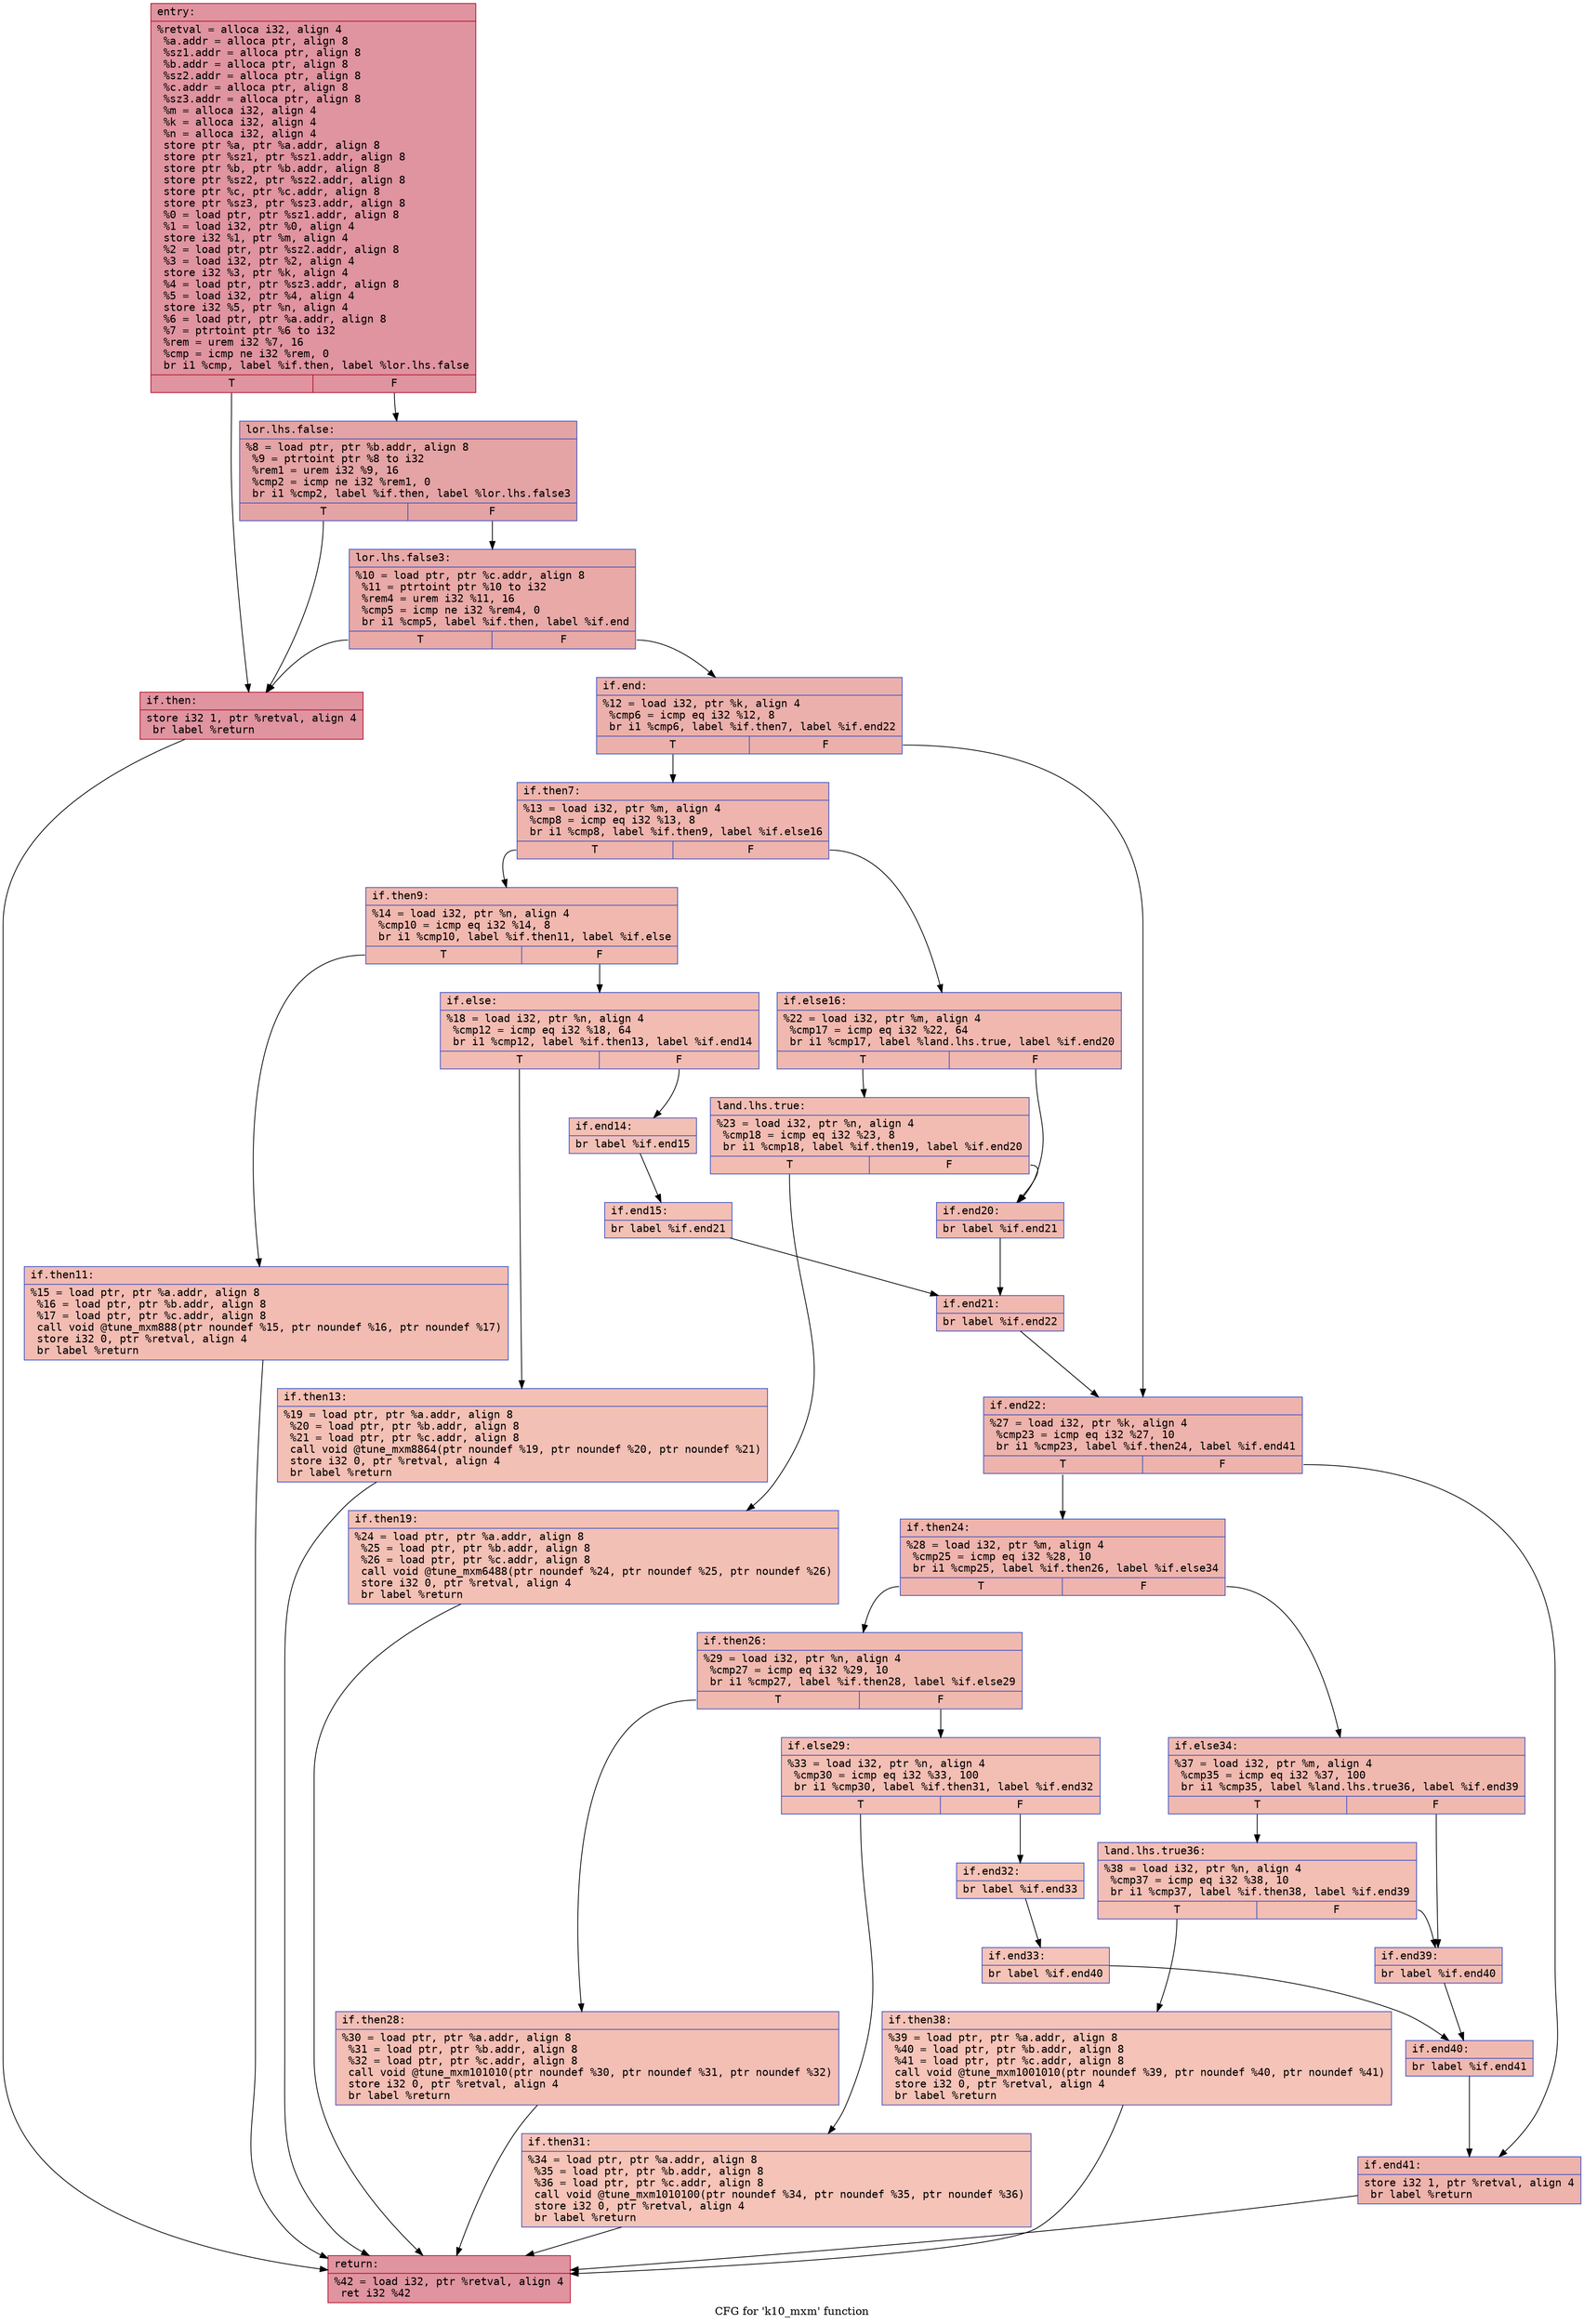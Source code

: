 digraph "CFG for 'k10_mxm' function" {
	label="CFG for 'k10_mxm' function";

	Node0x55cdc939ccc0 [shape=record,color="#b70d28ff", style=filled, fillcolor="#b70d2870" fontname="Courier",label="{entry:\l|  %retval = alloca i32, align 4\l  %a.addr = alloca ptr, align 8\l  %sz1.addr = alloca ptr, align 8\l  %b.addr = alloca ptr, align 8\l  %sz2.addr = alloca ptr, align 8\l  %c.addr = alloca ptr, align 8\l  %sz3.addr = alloca ptr, align 8\l  %m = alloca i32, align 4\l  %k = alloca i32, align 4\l  %n = alloca i32, align 4\l  store ptr %a, ptr %a.addr, align 8\l  store ptr %sz1, ptr %sz1.addr, align 8\l  store ptr %b, ptr %b.addr, align 8\l  store ptr %sz2, ptr %sz2.addr, align 8\l  store ptr %c, ptr %c.addr, align 8\l  store ptr %sz3, ptr %sz3.addr, align 8\l  %0 = load ptr, ptr %sz1.addr, align 8\l  %1 = load i32, ptr %0, align 4\l  store i32 %1, ptr %m, align 4\l  %2 = load ptr, ptr %sz2.addr, align 8\l  %3 = load i32, ptr %2, align 4\l  store i32 %3, ptr %k, align 4\l  %4 = load ptr, ptr %sz3.addr, align 8\l  %5 = load i32, ptr %4, align 4\l  store i32 %5, ptr %n, align 4\l  %6 = load ptr, ptr %a.addr, align 8\l  %7 = ptrtoint ptr %6 to i32\l  %rem = urem i32 %7, 16\l  %cmp = icmp ne i32 %rem, 0\l  br i1 %cmp, label %if.then, label %lor.lhs.false\l|{<s0>T|<s1>F}}"];
	Node0x55cdc939ccc0:s0 -> Node0x55cdc93a06d0[tooltip="entry -> if.then\nProbability 62.50%" ];
	Node0x55cdc939ccc0:s1 -> Node0x55cdc93a0740[tooltip="entry -> lor.lhs.false\nProbability 37.50%" ];
	Node0x55cdc93a0740 [shape=record,color="#3d50c3ff", style=filled, fillcolor="#c32e3170" fontname="Courier",label="{lor.lhs.false:\l|  %8 = load ptr, ptr %b.addr, align 8\l  %9 = ptrtoint ptr %8 to i32\l  %rem1 = urem i32 %9, 16\l  %cmp2 = icmp ne i32 %rem1, 0\l  br i1 %cmp2, label %if.then, label %lor.lhs.false3\l|{<s0>T|<s1>F}}"];
	Node0x55cdc93a0740:s0 -> Node0x55cdc93a06d0[tooltip="lor.lhs.false -> if.then\nProbability 62.50%" ];
	Node0x55cdc93a0740:s1 -> Node0x55cdc93a0ac0[tooltip="lor.lhs.false -> lor.lhs.false3\nProbability 37.50%" ];
	Node0x55cdc93a0ac0 [shape=record,color="#3d50c3ff", style=filled, fillcolor="#ca3b3770" fontname="Courier",label="{lor.lhs.false3:\l|  %10 = load ptr, ptr %c.addr, align 8\l  %11 = ptrtoint ptr %10 to i32\l  %rem4 = urem i32 %11, 16\l  %cmp5 = icmp ne i32 %rem4, 0\l  br i1 %cmp5, label %if.then, label %if.end\l|{<s0>T|<s1>F}}"];
	Node0x55cdc93a0ac0:s0 -> Node0x55cdc93a06d0[tooltip="lor.lhs.false3 -> if.then\nProbability 62.50%" ];
	Node0x55cdc93a0ac0:s1 -> Node0x55cdc93a1160[tooltip="lor.lhs.false3 -> if.end\nProbability 37.50%" ];
	Node0x55cdc93a06d0 [shape=record,color="#b70d28ff", style=filled, fillcolor="#b70d2870" fontname="Courier",label="{if.then:\l|  store i32 1, ptr %retval, align 4\l  br label %return\l}"];
	Node0x55cdc93a06d0 -> Node0x55cdc93a1320[tooltip="if.then -> return\nProbability 100.00%" ];
	Node0x55cdc93a1160 [shape=record,color="#3d50c3ff", style=filled, fillcolor="#d24b4070" fontname="Courier",label="{if.end:\l|  %12 = load i32, ptr %k, align 4\l  %cmp6 = icmp eq i32 %12, 8\l  br i1 %cmp6, label %if.then7, label %if.end22\l|{<s0>T|<s1>F}}"];
	Node0x55cdc93a1160:s0 -> Node0x55cdc93a1560[tooltip="if.end -> if.then7\nProbability 50.00%" ];
	Node0x55cdc93a1160:s1 -> Node0x55cdc93a15e0[tooltip="if.end -> if.end22\nProbability 50.00%" ];
	Node0x55cdc93a1560 [shape=record,color="#3d50c3ff", style=filled, fillcolor="#d8564670" fontname="Courier",label="{if.then7:\l|  %13 = load i32, ptr %m, align 4\l  %cmp8 = icmp eq i32 %13, 8\l  br i1 %cmp8, label %if.then9, label %if.else16\l|{<s0>T|<s1>F}}"];
	Node0x55cdc93a1560:s0 -> Node0x55cdc93a18a0[tooltip="if.then7 -> if.then9\nProbability 50.00%" ];
	Node0x55cdc93a1560:s1 -> Node0x55cdc93a1920[tooltip="if.then7 -> if.else16\nProbability 50.00%" ];
	Node0x55cdc93a18a0 [shape=record,color="#3d50c3ff", style=filled, fillcolor="#dc5d4a70" fontname="Courier",label="{if.then9:\l|  %14 = load i32, ptr %n, align 4\l  %cmp10 = icmp eq i32 %14, 8\l  br i1 %cmp10, label %if.then11, label %if.else\l|{<s0>T|<s1>F}}"];
	Node0x55cdc93a18a0:s0 -> Node0x55cdc93a1be0[tooltip="if.then9 -> if.then11\nProbability 50.00%" ];
	Node0x55cdc93a18a0:s1 -> Node0x55cdc93a1c60[tooltip="if.then9 -> if.else\nProbability 50.00%" ];
	Node0x55cdc93a1be0 [shape=record,color="#3d50c3ff", style=filled, fillcolor="#e1675170" fontname="Courier",label="{if.then11:\l|  %15 = load ptr, ptr %a.addr, align 8\l  %16 = load ptr, ptr %b.addr, align 8\l  %17 = load ptr, ptr %c.addr, align 8\l  call void @tune_mxm888(ptr noundef %15, ptr noundef %16, ptr noundef %17)\l  store i32 0, ptr %retval, align 4\l  br label %return\l}"];
	Node0x55cdc93a1be0 -> Node0x55cdc93a1320[tooltip="if.then11 -> return\nProbability 100.00%" ];
	Node0x55cdc93a1c60 [shape=record,color="#3d50c3ff", style=filled, fillcolor="#e1675170" fontname="Courier",label="{if.else:\l|  %18 = load i32, ptr %n, align 4\l  %cmp12 = icmp eq i32 %18, 64\l  br i1 %cmp12, label %if.then13, label %if.end14\l|{<s0>T|<s1>F}}"];
	Node0x55cdc93a1c60:s0 -> Node0x55cdc93a22c0[tooltip="if.else -> if.then13\nProbability 50.00%" ];
	Node0x55cdc93a1c60:s1 -> Node0x55cdc93a2340[tooltip="if.else -> if.end14\nProbability 50.00%" ];
	Node0x55cdc93a22c0 [shape=record,color="#3d50c3ff", style=filled, fillcolor="#e5705870" fontname="Courier",label="{if.then13:\l|  %19 = load ptr, ptr %a.addr, align 8\l  %20 = load ptr, ptr %b.addr, align 8\l  %21 = load ptr, ptr %c.addr, align 8\l  call void @tune_mxm8864(ptr noundef %19, ptr noundef %20, ptr noundef %21)\l  store i32 0, ptr %retval, align 4\l  br label %return\l}"];
	Node0x55cdc93a22c0 -> Node0x55cdc93a1320[tooltip="if.then13 -> return\nProbability 100.00%" ];
	Node0x55cdc93a2340 [shape=record,color="#3d50c3ff", style=filled, fillcolor="#e5705870" fontname="Courier",label="{if.end14:\l|  br label %if.end15\l}"];
	Node0x55cdc93a2340 -> Node0x55cdc93a2880[tooltip="if.end14 -> if.end15\nProbability 100.00%" ];
	Node0x55cdc93a2880 [shape=record,color="#3d50c3ff", style=filled, fillcolor="#e5705870" fontname="Courier",label="{if.end15:\l|  br label %if.end21\l}"];
	Node0x55cdc93a2880 -> Node0x55cdc93a2940[tooltip="if.end15 -> if.end21\nProbability 100.00%" ];
	Node0x55cdc93a1920 [shape=record,color="#3d50c3ff", style=filled, fillcolor="#dc5d4a70" fontname="Courier",label="{if.else16:\l|  %22 = load i32, ptr %m, align 4\l  %cmp17 = icmp eq i32 %22, 64\l  br i1 %cmp17, label %land.lhs.true, label %if.end20\l|{<s0>T|<s1>F}}"];
	Node0x55cdc93a1920:s0 -> Node0x55cdc93a2b40[tooltip="if.else16 -> land.lhs.true\nProbability 50.00%" ];
	Node0x55cdc93a1920:s1 -> Node0x55cdc93a2bc0[tooltip="if.else16 -> if.end20\nProbability 50.00%" ];
	Node0x55cdc93a2b40 [shape=record,color="#3d50c3ff", style=filled, fillcolor="#e1675170" fontname="Courier",label="{land.lhs.true:\l|  %23 = load i32, ptr %n, align 4\l  %cmp18 = icmp eq i32 %23, 8\l  br i1 %cmp18, label %if.then19, label %if.end20\l|{<s0>T|<s1>F}}"];
	Node0x55cdc93a2b40:s0 -> Node0x55cdc93a2e60[tooltip="land.lhs.true -> if.then19\nProbability 50.00%" ];
	Node0x55cdc93a2b40:s1 -> Node0x55cdc93a2bc0[tooltip="land.lhs.true -> if.end20\nProbability 50.00%" ];
	Node0x55cdc93a2e60 [shape=record,color="#3d50c3ff", style=filled, fillcolor="#e5705870" fontname="Courier",label="{if.then19:\l|  %24 = load ptr, ptr %a.addr, align 8\l  %25 = load ptr, ptr %b.addr, align 8\l  %26 = load ptr, ptr %c.addr, align 8\l  call void @tune_mxm6488(ptr noundef %24, ptr noundef %25, ptr noundef %26)\l  store i32 0, ptr %retval, align 4\l  br label %return\l}"];
	Node0x55cdc93a2e60 -> Node0x55cdc93a1320[tooltip="if.then19 -> return\nProbability 100.00%" ];
	Node0x55cdc93a2bc0 [shape=record,color="#3d50c3ff", style=filled, fillcolor="#de614d70" fontname="Courier",label="{if.end20:\l|  br label %if.end21\l}"];
	Node0x55cdc93a2bc0 -> Node0x55cdc93a2940[tooltip="if.end20 -> if.end21\nProbability 100.00%" ];
	Node0x55cdc93a2940 [shape=record,color="#3d50c3ff", style=filled, fillcolor="#dc5d4a70" fontname="Courier",label="{if.end21:\l|  br label %if.end22\l}"];
	Node0x55cdc93a2940 -> Node0x55cdc93a15e0[tooltip="if.end21 -> if.end22\nProbability 100.00%" ];
	Node0x55cdc93a15e0 [shape=record,color="#3d50c3ff", style=filled, fillcolor="#d6524470" fontname="Courier",label="{if.end22:\l|  %27 = load i32, ptr %k, align 4\l  %cmp23 = icmp eq i32 %27, 10\l  br i1 %cmp23, label %if.then24, label %if.end41\l|{<s0>T|<s1>F}}"];
	Node0x55cdc93a15e0:s0 -> Node0x55cdc93a3d60[tooltip="if.end22 -> if.then24\nProbability 50.00%" ];
	Node0x55cdc93a15e0:s1 -> Node0x55cdc93a4400[tooltip="if.end22 -> if.end41\nProbability 50.00%" ];
	Node0x55cdc93a3d60 [shape=record,color="#3d50c3ff", style=filled, fillcolor="#d8564670" fontname="Courier",label="{if.then24:\l|  %28 = load i32, ptr %m, align 4\l  %cmp25 = icmp eq i32 %28, 10\l  br i1 %cmp25, label %if.then26, label %if.else34\l|{<s0>T|<s1>F}}"];
	Node0x55cdc93a3d60:s0 -> Node0x55cdc93a4640[tooltip="if.then24 -> if.then26\nProbability 50.00%" ];
	Node0x55cdc93a3d60:s1 -> Node0x55cdc93a46c0[tooltip="if.then24 -> if.else34\nProbability 50.00%" ];
	Node0x55cdc93a4640 [shape=record,color="#3d50c3ff", style=filled, fillcolor="#de614d70" fontname="Courier",label="{if.then26:\l|  %29 = load i32, ptr %n, align 4\l  %cmp27 = icmp eq i32 %29, 10\l  br i1 %cmp27, label %if.then28, label %if.else29\l|{<s0>T|<s1>F}}"];
	Node0x55cdc93a4640:s0 -> Node0x55cdc93a4920[tooltip="if.then26 -> if.then28\nProbability 50.00%" ];
	Node0x55cdc93a4640:s1 -> Node0x55cdc93a49a0[tooltip="if.then26 -> if.else29\nProbability 50.00%" ];
	Node0x55cdc93a4920 [shape=record,color="#3d50c3ff", style=filled, fillcolor="#e36c5570" fontname="Courier",label="{if.then28:\l|  %30 = load ptr, ptr %a.addr, align 8\l  %31 = load ptr, ptr %b.addr, align 8\l  %32 = load ptr, ptr %c.addr, align 8\l  call void @tune_mxm101010(ptr noundef %30, ptr noundef %31, ptr noundef %32)\l  store i32 0, ptr %retval, align 4\l  br label %return\l}"];
	Node0x55cdc93a4920 -> Node0x55cdc93a1320[tooltip="if.then28 -> return\nProbability 100.00%" ];
	Node0x55cdc93a49a0 [shape=record,color="#3d50c3ff", style=filled, fillcolor="#e36c5570" fontname="Courier",label="{if.else29:\l|  %33 = load i32, ptr %n, align 4\l  %cmp30 = icmp eq i32 %33, 100\l  br i1 %cmp30, label %if.then31, label %if.end32\l|{<s0>T|<s1>F}}"];
	Node0x55cdc93a49a0:s0 -> Node0x55cdc93a50f0[tooltip="if.else29 -> if.then31\nProbability 50.00%" ];
	Node0x55cdc93a49a0:s1 -> Node0x55cdc93a5170[tooltip="if.else29 -> if.end32\nProbability 50.00%" ];
	Node0x55cdc93a50f0 [shape=record,color="#3d50c3ff", style=filled, fillcolor="#e8765c70" fontname="Courier",label="{if.then31:\l|  %34 = load ptr, ptr %a.addr, align 8\l  %35 = load ptr, ptr %b.addr, align 8\l  %36 = load ptr, ptr %c.addr, align 8\l  call void @tune_mxm1010100(ptr noundef %34, ptr noundef %35, ptr noundef %36)\l  store i32 0, ptr %retval, align 4\l  br label %return\l}"];
	Node0x55cdc93a50f0 -> Node0x55cdc93a1320[tooltip="if.then31 -> return\nProbability 100.00%" ];
	Node0x55cdc93a5170 [shape=record,color="#3d50c3ff", style=filled, fillcolor="#e8765c70" fontname="Courier",label="{if.end32:\l|  br label %if.end33\l}"];
	Node0x55cdc93a5170 -> Node0x55cdc93a5790[tooltip="if.end32 -> if.end33\nProbability 100.00%" ];
	Node0x55cdc93a5790 [shape=record,color="#3d50c3ff", style=filled, fillcolor="#e8765c70" fontname="Courier",label="{if.end33:\l|  br label %if.end40\l}"];
	Node0x55cdc93a5790 -> Node0x55cdc93a5850[tooltip="if.end33 -> if.end40\nProbability 100.00%" ];
	Node0x55cdc93a46c0 [shape=record,color="#3d50c3ff", style=filled, fillcolor="#de614d70" fontname="Courier",label="{if.else34:\l|  %37 = load i32, ptr %m, align 4\l  %cmp35 = icmp eq i32 %37, 100\l  br i1 %cmp35, label %land.lhs.true36, label %if.end39\l|{<s0>T|<s1>F}}"];
	Node0x55cdc93a46c0:s0 -> Node0x55cdc93a5a50[tooltip="if.else34 -> land.lhs.true36\nProbability 50.00%" ];
	Node0x55cdc93a46c0:s1 -> Node0x55cdc93a5ad0[tooltip="if.else34 -> if.end39\nProbability 50.00%" ];
	Node0x55cdc93a5a50 [shape=record,color="#3d50c3ff", style=filled, fillcolor="#e36c5570" fontname="Courier",label="{land.lhs.true36:\l|  %38 = load i32, ptr %n, align 4\l  %cmp37 = icmp eq i32 %38, 10\l  br i1 %cmp37, label %if.then38, label %if.end39\l|{<s0>T|<s1>F}}"];
	Node0x55cdc93a5a50:s0 -> Node0x55cdc93a5da0[tooltip="land.lhs.true36 -> if.then38\nProbability 50.00%" ];
	Node0x55cdc93a5a50:s1 -> Node0x55cdc93a5ad0[tooltip="land.lhs.true36 -> if.end39\nProbability 50.00%" ];
	Node0x55cdc93a5da0 [shape=record,color="#3d50c3ff", style=filled, fillcolor="#e8765c70" fontname="Courier",label="{if.then38:\l|  %39 = load ptr, ptr %a.addr, align 8\l  %40 = load ptr, ptr %b.addr, align 8\l  %41 = load ptr, ptr %c.addr, align 8\l  call void @tune_mxm1001010(ptr noundef %39, ptr noundef %40, ptr noundef %41)\l  store i32 0, ptr %retval, align 4\l  br label %return\l}"];
	Node0x55cdc93a5da0 -> Node0x55cdc93a1320[tooltip="if.then38 -> return\nProbability 100.00%" ];
	Node0x55cdc93a5ad0 [shape=record,color="#3d50c3ff", style=filled, fillcolor="#e1675170" fontname="Courier",label="{if.end39:\l|  br label %if.end40\l}"];
	Node0x55cdc93a5ad0 -> Node0x55cdc93a5850[tooltip="if.end39 -> if.end40\nProbability 100.00%" ];
	Node0x55cdc93a5850 [shape=record,color="#3d50c3ff", style=filled, fillcolor="#de614d70" fontname="Courier",label="{if.end40:\l|  br label %if.end41\l}"];
	Node0x55cdc93a5850 -> Node0x55cdc93a4400[tooltip="if.end40 -> if.end41\nProbability 100.00%" ];
	Node0x55cdc93a4400 [shape=record,color="#3d50c3ff", style=filled, fillcolor="#d6524470" fontname="Courier",label="{if.end41:\l|  store i32 1, ptr %retval, align 4\l  br label %return\l}"];
	Node0x55cdc93a4400 -> Node0x55cdc93a1320[tooltip="if.end41 -> return\nProbability 100.00%" ];
	Node0x55cdc93a1320 [shape=record,color="#b70d28ff", style=filled, fillcolor="#b70d2870" fontname="Courier",label="{return:\l|  %42 = load i32, ptr %retval, align 4\l  ret i32 %42\l}"];
}
